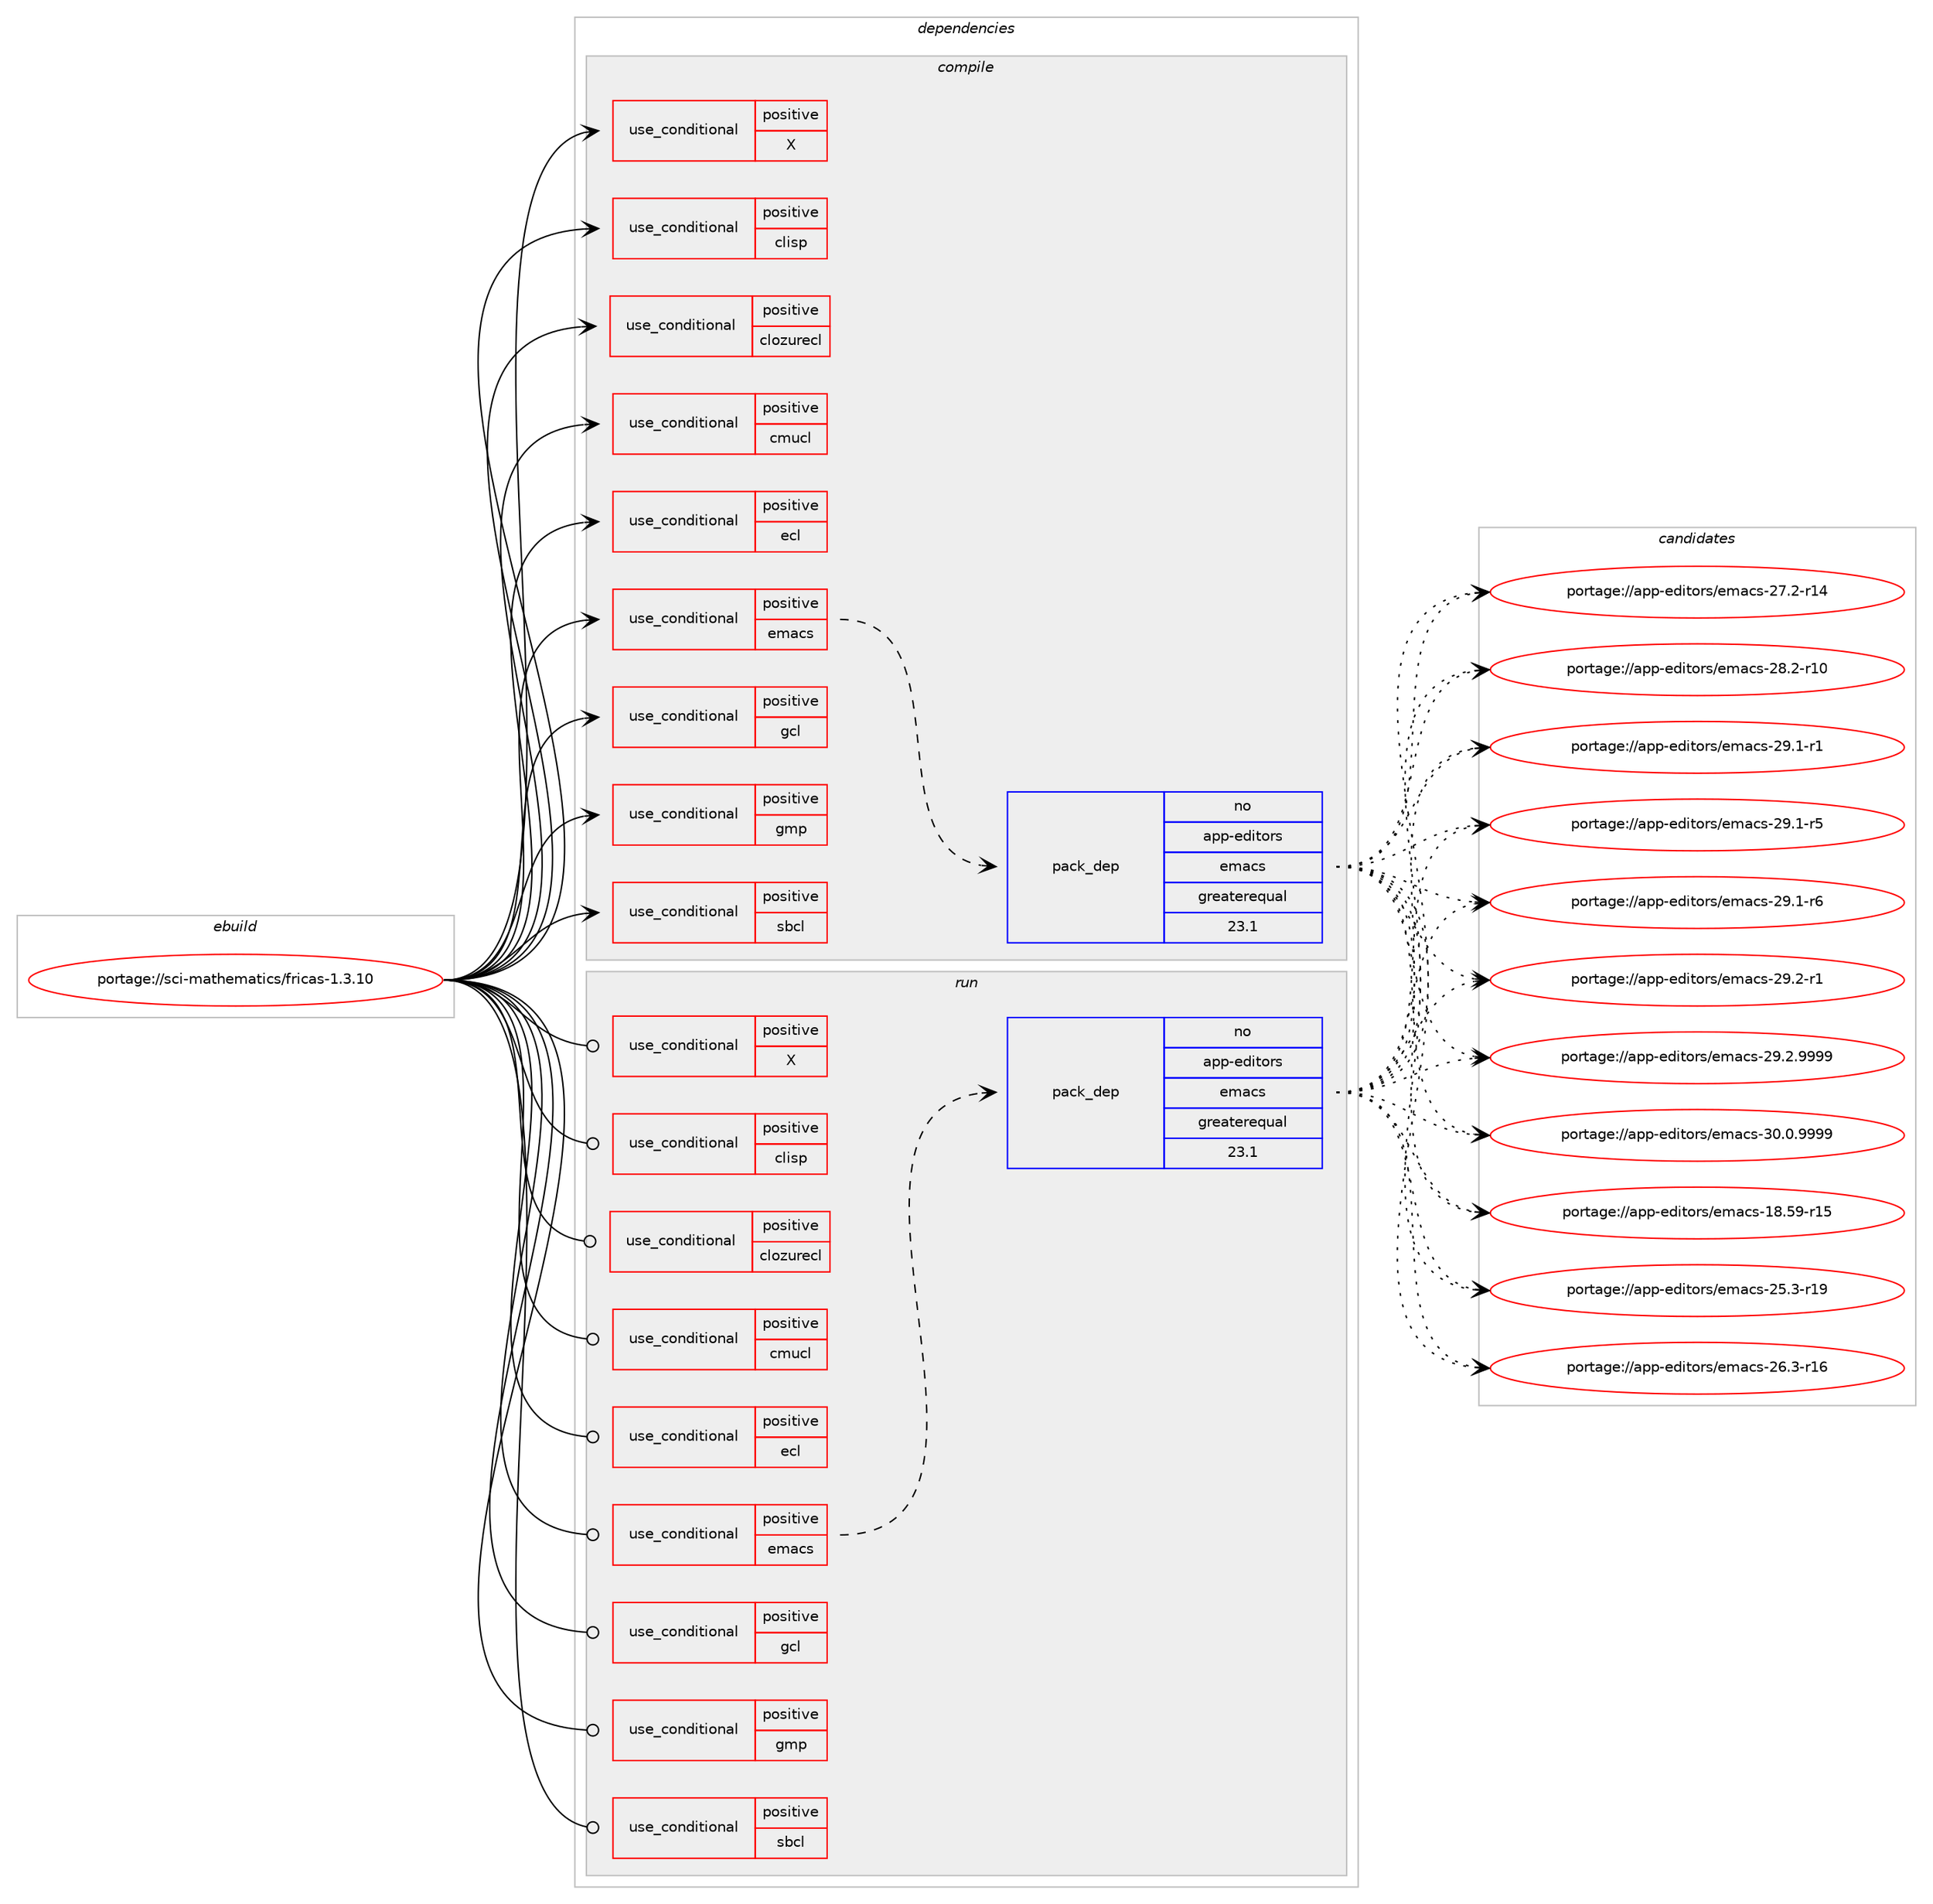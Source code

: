 digraph prolog {

# *************
# Graph options
# *************

newrank=true;
concentrate=true;
compound=true;
graph [rankdir=LR,fontname=Helvetica,fontsize=10,ranksep=1.5];#, ranksep=2.5, nodesep=0.2];
edge  [arrowhead=vee];
node  [fontname=Helvetica,fontsize=10];

# **********
# The ebuild
# **********

subgraph cluster_leftcol {
color=gray;
rank=same;
label=<<i>ebuild</i>>;
id [label="portage://sci-mathematics/fricas-1.3.10", color=red, width=4, href="../sci-mathematics/fricas-1.3.10.svg"];
}

# ****************
# The dependencies
# ****************

subgraph cluster_midcol {
color=gray;
label=<<i>dependencies</i>>;
subgraph cluster_compile {
fillcolor="#eeeeee";
style=filled;
label=<<i>compile</i>>;
subgraph cond11169 {
dependency16399 [label=<<TABLE BORDER="0" CELLBORDER="1" CELLSPACING="0" CELLPADDING="4"><TR><TD ROWSPAN="3" CELLPADDING="10">use_conditional</TD></TR><TR><TD>positive</TD></TR><TR><TD>X</TD></TR></TABLE>>, shape=none, color=red];
# *** BEGIN UNKNOWN DEPENDENCY TYPE (TODO) ***
# dependency16399 -> package_dependency(portage://sci-mathematics/fricas-1.3.10,install,no,x11-libs,libXpm,none,[,,],[],[])
# *** END UNKNOWN DEPENDENCY TYPE (TODO) ***

# *** BEGIN UNKNOWN DEPENDENCY TYPE (TODO) ***
# dependency16399 -> package_dependency(portage://sci-mathematics/fricas-1.3.10,install,no,x11-libs,libICE,none,[,,],[],[])
# *** END UNKNOWN DEPENDENCY TYPE (TODO) ***

}
id:e -> dependency16399:w [weight=20,style="solid",arrowhead="vee"];
subgraph cond11170 {
dependency16400 [label=<<TABLE BORDER="0" CELLBORDER="1" CELLSPACING="0" CELLPADDING="4"><TR><TD ROWSPAN="3" CELLPADDING="10">use_conditional</TD></TR><TR><TD>positive</TD></TR><TR><TD>clisp</TD></TR></TABLE>>, shape=none, color=red];
# *** BEGIN UNKNOWN DEPENDENCY TYPE (TODO) ***
# dependency16400 -> package_dependency(portage://sci-mathematics/fricas-1.3.10,install,no,dev-lisp,clisp,none,[,,],any_same_slot,[])
# *** END UNKNOWN DEPENDENCY TYPE (TODO) ***

}
id:e -> dependency16400:w [weight=20,style="solid",arrowhead="vee"];
subgraph cond11171 {
dependency16401 [label=<<TABLE BORDER="0" CELLBORDER="1" CELLSPACING="0" CELLPADDING="4"><TR><TD ROWSPAN="3" CELLPADDING="10">use_conditional</TD></TR><TR><TD>positive</TD></TR><TR><TD>clozurecl</TD></TR></TABLE>>, shape=none, color=red];
# *** BEGIN UNKNOWN DEPENDENCY TYPE (TODO) ***
# dependency16401 -> package_dependency(portage://sci-mathematics/fricas-1.3.10,install,no,dev-lisp,clozurecl,none,[,,],any_same_slot,[])
# *** END UNKNOWN DEPENDENCY TYPE (TODO) ***

}
id:e -> dependency16401:w [weight=20,style="solid",arrowhead="vee"];
subgraph cond11172 {
dependency16402 [label=<<TABLE BORDER="0" CELLBORDER="1" CELLSPACING="0" CELLPADDING="4"><TR><TD ROWSPAN="3" CELLPADDING="10">use_conditional</TD></TR><TR><TD>positive</TD></TR><TR><TD>cmucl</TD></TR></TABLE>>, shape=none, color=red];
# *** BEGIN UNKNOWN DEPENDENCY TYPE (TODO) ***
# dependency16402 -> package_dependency(portage://sci-mathematics/fricas-1.3.10,install,no,dev-lisp,cmucl,none,[,,],any_same_slot,[])
# *** END UNKNOWN DEPENDENCY TYPE (TODO) ***

}
id:e -> dependency16402:w [weight=20,style="solid",arrowhead="vee"];
subgraph cond11173 {
dependency16403 [label=<<TABLE BORDER="0" CELLBORDER="1" CELLSPACING="0" CELLPADDING="4"><TR><TD ROWSPAN="3" CELLPADDING="10">use_conditional</TD></TR><TR><TD>positive</TD></TR><TR><TD>ecl</TD></TR></TABLE>>, shape=none, color=red];
# *** BEGIN UNKNOWN DEPENDENCY TYPE (TODO) ***
# dependency16403 -> package_dependency(portage://sci-mathematics/fricas-1.3.10,install,no,dev-lisp,ecl,none,[,,],any_same_slot,[])
# *** END UNKNOWN DEPENDENCY TYPE (TODO) ***

}
id:e -> dependency16403:w [weight=20,style="solid",arrowhead="vee"];
subgraph cond11174 {
dependency16404 [label=<<TABLE BORDER="0" CELLBORDER="1" CELLSPACING="0" CELLPADDING="4"><TR><TD ROWSPAN="3" CELLPADDING="10">use_conditional</TD></TR><TR><TD>positive</TD></TR><TR><TD>emacs</TD></TR></TABLE>>, shape=none, color=red];
subgraph pack5067 {
dependency16405 [label=<<TABLE BORDER="0" CELLBORDER="1" CELLSPACING="0" CELLPADDING="4" WIDTH="220"><TR><TD ROWSPAN="6" CELLPADDING="30">pack_dep</TD></TR><TR><TD WIDTH="110">no</TD></TR><TR><TD>app-editors</TD></TR><TR><TD>emacs</TD></TR><TR><TD>greaterequal</TD></TR><TR><TD>23.1</TD></TR></TABLE>>, shape=none, color=blue];
}
dependency16404:e -> dependency16405:w [weight=20,style="dashed",arrowhead="vee"];
}
id:e -> dependency16404:w [weight=20,style="solid",arrowhead="vee"];
subgraph cond11175 {
dependency16406 [label=<<TABLE BORDER="0" CELLBORDER="1" CELLSPACING="0" CELLPADDING="4"><TR><TD ROWSPAN="3" CELLPADDING="10">use_conditional</TD></TR><TR><TD>positive</TD></TR><TR><TD>gcl</TD></TR></TABLE>>, shape=none, color=red];
# *** BEGIN UNKNOWN DEPENDENCY TYPE (TODO) ***
# dependency16406 -> package_dependency(portage://sci-mathematics/fricas-1.3.10,install,no,dev-lisp,gcl,none,[,,],any_same_slot,[])
# *** END UNKNOWN DEPENDENCY TYPE (TODO) ***

}
id:e -> dependency16406:w [weight=20,style="solid",arrowhead="vee"];
subgraph cond11176 {
dependency16407 [label=<<TABLE BORDER="0" CELLBORDER="1" CELLSPACING="0" CELLPADDING="4"><TR><TD ROWSPAN="3" CELLPADDING="10">use_conditional</TD></TR><TR><TD>positive</TD></TR><TR><TD>gmp</TD></TR></TABLE>>, shape=none, color=red];
# *** BEGIN UNKNOWN DEPENDENCY TYPE (TODO) ***
# dependency16407 -> package_dependency(portage://sci-mathematics/fricas-1.3.10,install,no,dev-libs,gmp,none,[,,],any_same_slot,[])
# *** END UNKNOWN DEPENDENCY TYPE (TODO) ***

}
id:e -> dependency16407:w [weight=20,style="solid",arrowhead="vee"];
subgraph cond11177 {
dependency16408 [label=<<TABLE BORDER="0" CELLBORDER="1" CELLSPACING="0" CELLPADDING="4"><TR><TD ROWSPAN="3" CELLPADDING="10">use_conditional</TD></TR><TR><TD>positive</TD></TR><TR><TD>sbcl</TD></TR></TABLE>>, shape=none, color=red];
# *** BEGIN UNKNOWN DEPENDENCY TYPE (TODO) ***
# dependency16408 -> package_dependency(portage://sci-mathematics/fricas-1.3.10,install,no,dev-lisp,sbcl,none,[,,],any_same_slot,[])
# *** END UNKNOWN DEPENDENCY TYPE (TODO) ***

}
id:e -> dependency16408:w [weight=20,style="solid",arrowhead="vee"];
}
subgraph cluster_compileandrun {
fillcolor="#eeeeee";
style=filled;
label=<<i>compile and run</i>>;
}
subgraph cluster_run {
fillcolor="#eeeeee";
style=filled;
label=<<i>run</i>>;
subgraph cond11178 {
dependency16409 [label=<<TABLE BORDER="0" CELLBORDER="1" CELLSPACING="0" CELLPADDING="4"><TR><TD ROWSPAN="3" CELLPADDING="10">use_conditional</TD></TR><TR><TD>positive</TD></TR><TR><TD>X</TD></TR></TABLE>>, shape=none, color=red];
# *** BEGIN UNKNOWN DEPENDENCY TYPE (TODO) ***
# dependency16409 -> package_dependency(portage://sci-mathematics/fricas-1.3.10,run,no,x11-libs,libXpm,none,[,,],[],[])
# *** END UNKNOWN DEPENDENCY TYPE (TODO) ***

# *** BEGIN UNKNOWN DEPENDENCY TYPE (TODO) ***
# dependency16409 -> package_dependency(portage://sci-mathematics/fricas-1.3.10,run,no,x11-libs,libICE,none,[,,],[],[])
# *** END UNKNOWN DEPENDENCY TYPE (TODO) ***

}
id:e -> dependency16409:w [weight=20,style="solid",arrowhead="odot"];
subgraph cond11179 {
dependency16410 [label=<<TABLE BORDER="0" CELLBORDER="1" CELLSPACING="0" CELLPADDING="4"><TR><TD ROWSPAN="3" CELLPADDING="10">use_conditional</TD></TR><TR><TD>positive</TD></TR><TR><TD>clisp</TD></TR></TABLE>>, shape=none, color=red];
# *** BEGIN UNKNOWN DEPENDENCY TYPE (TODO) ***
# dependency16410 -> package_dependency(portage://sci-mathematics/fricas-1.3.10,run,no,dev-lisp,clisp,none,[,,],any_same_slot,[])
# *** END UNKNOWN DEPENDENCY TYPE (TODO) ***

}
id:e -> dependency16410:w [weight=20,style="solid",arrowhead="odot"];
subgraph cond11180 {
dependency16411 [label=<<TABLE BORDER="0" CELLBORDER="1" CELLSPACING="0" CELLPADDING="4"><TR><TD ROWSPAN="3" CELLPADDING="10">use_conditional</TD></TR><TR><TD>positive</TD></TR><TR><TD>clozurecl</TD></TR></TABLE>>, shape=none, color=red];
# *** BEGIN UNKNOWN DEPENDENCY TYPE (TODO) ***
# dependency16411 -> package_dependency(portage://sci-mathematics/fricas-1.3.10,run,no,dev-lisp,clozurecl,none,[,,],any_same_slot,[])
# *** END UNKNOWN DEPENDENCY TYPE (TODO) ***

}
id:e -> dependency16411:w [weight=20,style="solid",arrowhead="odot"];
subgraph cond11181 {
dependency16412 [label=<<TABLE BORDER="0" CELLBORDER="1" CELLSPACING="0" CELLPADDING="4"><TR><TD ROWSPAN="3" CELLPADDING="10">use_conditional</TD></TR><TR><TD>positive</TD></TR><TR><TD>cmucl</TD></TR></TABLE>>, shape=none, color=red];
# *** BEGIN UNKNOWN DEPENDENCY TYPE (TODO) ***
# dependency16412 -> package_dependency(portage://sci-mathematics/fricas-1.3.10,run,no,dev-lisp,cmucl,none,[,,],any_same_slot,[])
# *** END UNKNOWN DEPENDENCY TYPE (TODO) ***

}
id:e -> dependency16412:w [weight=20,style="solid",arrowhead="odot"];
subgraph cond11182 {
dependency16413 [label=<<TABLE BORDER="0" CELLBORDER="1" CELLSPACING="0" CELLPADDING="4"><TR><TD ROWSPAN="3" CELLPADDING="10">use_conditional</TD></TR><TR><TD>positive</TD></TR><TR><TD>ecl</TD></TR></TABLE>>, shape=none, color=red];
# *** BEGIN UNKNOWN DEPENDENCY TYPE (TODO) ***
# dependency16413 -> package_dependency(portage://sci-mathematics/fricas-1.3.10,run,no,dev-lisp,ecl,none,[,,],any_same_slot,[])
# *** END UNKNOWN DEPENDENCY TYPE (TODO) ***

}
id:e -> dependency16413:w [weight=20,style="solid",arrowhead="odot"];
subgraph cond11183 {
dependency16414 [label=<<TABLE BORDER="0" CELLBORDER="1" CELLSPACING="0" CELLPADDING="4"><TR><TD ROWSPAN="3" CELLPADDING="10">use_conditional</TD></TR><TR><TD>positive</TD></TR><TR><TD>emacs</TD></TR></TABLE>>, shape=none, color=red];
subgraph pack5068 {
dependency16415 [label=<<TABLE BORDER="0" CELLBORDER="1" CELLSPACING="0" CELLPADDING="4" WIDTH="220"><TR><TD ROWSPAN="6" CELLPADDING="30">pack_dep</TD></TR><TR><TD WIDTH="110">no</TD></TR><TR><TD>app-editors</TD></TR><TR><TD>emacs</TD></TR><TR><TD>greaterequal</TD></TR><TR><TD>23.1</TD></TR></TABLE>>, shape=none, color=blue];
}
dependency16414:e -> dependency16415:w [weight=20,style="dashed",arrowhead="vee"];
}
id:e -> dependency16414:w [weight=20,style="solid",arrowhead="odot"];
subgraph cond11184 {
dependency16416 [label=<<TABLE BORDER="0" CELLBORDER="1" CELLSPACING="0" CELLPADDING="4"><TR><TD ROWSPAN="3" CELLPADDING="10">use_conditional</TD></TR><TR><TD>positive</TD></TR><TR><TD>gcl</TD></TR></TABLE>>, shape=none, color=red];
# *** BEGIN UNKNOWN DEPENDENCY TYPE (TODO) ***
# dependency16416 -> package_dependency(portage://sci-mathematics/fricas-1.3.10,run,no,dev-lisp,gcl,none,[,,],any_same_slot,[])
# *** END UNKNOWN DEPENDENCY TYPE (TODO) ***

}
id:e -> dependency16416:w [weight=20,style="solid",arrowhead="odot"];
subgraph cond11185 {
dependency16417 [label=<<TABLE BORDER="0" CELLBORDER="1" CELLSPACING="0" CELLPADDING="4"><TR><TD ROWSPAN="3" CELLPADDING="10">use_conditional</TD></TR><TR><TD>positive</TD></TR><TR><TD>gmp</TD></TR></TABLE>>, shape=none, color=red];
# *** BEGIN UNKNOWN DEPENDENCY TYPE (TODO) ***
# dependency16417 -> package_dependency(portage://sci-mathematics/fricas-1.3.10,run,no,dev-libs,gmp,none,[,,],any_same_slot,[])
# *** END UNKNOWN DEPENDENCY TYPE (TODO) ***

}
id:e -> dependency16417:w [weight=20,style="solid",arrowhead="odot"];
subgraph cond11186 {
dependency16418 [label=<<TABLE BORDER="0" CELLBORDER="1" CELLSPACING="0" CELLPADDING="4"><TR><TD ROWSPAN="3" CELLPADDING="10">use_conditional</TD></TR><TR><TD>positive</TD></TR><TR><TD>sbcl</TD></TR></TABLE>>, shape=none, color=red];
# *** BEGIN UNKNOWN DEPENDENCY TYPE (TODO) ***
# dependency16418 -> package_dependency(portage://sci-mathematics/fricas-1.3.10,run,no,dev-lisp,sbcl,none,[,,],any_same_slot,[])
# *** END UNKNOWN DEPENDENCY TYPE (TODO) ***

}
id:e -> dependency16418:w [weight=20,style="solid",arrowhead="odot"];
}
}

# **************
# The candidates
# **************

subgraph cluster_choices {
rank=same;
color=gray;
label=<<i>candidates</i>>;

subgraph choice5067 {
color=black;
nodesep=1;
choice9711211245101100105116111114115471011099799115454956465357451144953 [label="portage://app-editors/emacs-18.59-r15", color=red, width=4,href="../app-editors/emacs-18.59-r15.svg"];
choice97112112451011001051161111141154710110997991154550534651451144957 [label="portage://app-editors/emacs-25.3-r19", color=red, width=4,href="../app-editors/emacs-25.3-r19.svg"];
choice97112112451011001051161111141154710110997991154550544651451144954 [label="portage://app-editors/emacs-26.3-r16", color=red, width=4,href="../app-editors/emacs-26.3-r16.svg"];
choice97112112451011001051161111141154710110997991154550554650451144952 [label="portage://app-editors/emacs-27.2-r14", color=red, width=4,href="../app-editors/emacs-27.2-r14.svg"];
choice97112112451011001051161111141154710110997991154550564650451144948 [label="portage://app-editors/emacs-28.2-r10", color=red, width=4,href="../app-editors/emacs-28.2-r10.svg"];
choice971121124510110010511611111411547101109979911545505746494511449 [label="portage://app-editors/emacs-29.1-r1", color=red, width=4,href="../app-editors/emacs-29.1-r1.svg"];
choice971121124510110010511611111411547101109979911545505746494511453 [label="portage://app-editors/emacs-29.1-r5", color=red, width=4,href="../app-editors/emacs-29.1-r5.svg"];
choice971121124510110010511611111411547101109979911545505746494511454 [label="portage://app-editors/emacs-29.1-r6", color=red, width=4,href="../app-editors/emacs-29.1-r6.svg"];
choice971121124510110010511611111411547101109979911545505746504511449 [label="portage://app-editors/emacs-29.2-r1", color=red, width=4,href="../app-editors/emacs-29.2-r1.svg"];
choice971121124510110010511611111411547101109979911545505746504657575757 [label="portage://app-editors/emacs-29.2.9999", color=red, width=4,href="../app-editors/emacs-29.2.9999.svg"];
choice971121124510110010511611111411547101109979911545514846484657575757 [label="portage://app-editors/emacs-30.0.9999", color=red, width=4,href="../app-editors/emacs-30.0.9999.svg"];
dependency16405:e -> choice9711211245101100105116111114115471011099799115454956465357451144953:w [style=dotted,weight="100"];
dependency16405:e -> choice97112112451011001051161111141154710110997991154550534651451144957:w [style=dotted,weight="100"];
dependency16405:e -> choice97112112451011001051161111141154710110997991154550544651451144954:w [style=dotted,weight="100"];
dependency16405:e -> choice97112112451011001051161111141154710110997991154550554650451144952:w [style=dotted,weight="100"];
dependency16405:e -> choice97112112451011001051161111141154710110997991154550564650451144948:w [style=dotted,weight="100"];
dependency16405:e -> choice971121124510110010511611111411547101109979911545505746494511449:w [style=dotted,weight="100"];
dependency16405:e -> choice971121124510110010511611111411547101109979911545505746494511453:w [style=dotted,weight="100"];
dependency16405:e -> choice971121124510110010511611111411547101109979911545505746494511454:w [style=dotted,weight="100"];
dependency16405:e -> choice971121124510110010511611111411547101109979911545505746504511449:w [style=dotted,weight="100"];
dependency16405:e -> choice971121124510110010511611111411547101109979911545505746504657575757:w [style=dotted,weight="100"];
dependency16405:e -> choice971121124510110010511611111411547101109979911545514846484657575757:w [style=dotted,weight="100"];
}
subgraph choice5068 {
color=black;
nodesep=1;
choice9711211245101100105116111114115471011099799115454956465357451144953 [label="portage://app-editors/emacs-18.59-r15", color=red, width=4,href="../app-editors/emacs-18.59-r15.svg"];
choice97112112451011001051161111141154710110997991154550534651451144957 [label="portage://app-editors/emacs-25.3-r19", color=red, width=4,href="../app-editors/emacs-25.3-r19.svg"];
choice97112112451011001051161111141154710110997991154550544651451144954 [label="portage://app-editors/emacs-26.3-r16", color=red, width=4,href="../app-editors/emacs-26.3-r16.svg"];
choice97112112451011001051161111141154710110997991154550554650451144952 [label="portage://app-editors/emacs-27.2-r14", color=red, width=4,href="../app-editors/emacs-27.2-r14.svg"];
choice97112112451011001051161111141154710110997991154550564650451144948 [label="portage://app-editors/emacs-28.2-r10", color=red, width=4,href="../app-editors/emacs-28.2-r10.svg"];
choice971121124510110010511611111411547101109979911545505746494511449 [label="portage://app-editors/emacs-29.1-r1", color=red, width=4,href="../app-editors/emacs-29.1-r1.svg"];
choice971121124510110010511611111411547101109979911545505746494511453 [label="portage://app-editors/emacs-29.1-r5", color=red, width=4,href="../app-editors/emacs-29.1-r5.svg"];
choice971121124510110010511611111411547101109979911545505746494511454 [label="portage://app-editors/emacs-29.1-r6", color=red, width=4,href="../app-editors/emacs-29.1-r6.svg"];
choice971121124510110010511611111411547101109979911545505746504511449 [label="portage://app-editors/emacs-29.2-r1", color=red, width=4,href="../app-editors/emacs-29.2-r1.svg"];
choice971121124510110010511611111411547101109979911545505746504657575757 [label="portage://app-editors/emacs-29.2.9999", color=red, width=4,href="../app-editors/emacs-29.2.9999.svg"];
choice971121124510110010511611111411547101109979911545514846484657575757 [label="portage://app-editors/emacs-30.0.9999", color=red, width=4,href="../app-editors/emacs-30.0.9999.svg"];
dependency16415:e -> choice9711211245101100105116111114115471011099799115454956465357451144953:w [style=dotted,weight="100"];
dependency16415:e -> choice97112112451011001051161111141154710110997991154550534651451144957:w [style=dotted,weight="100"];
dependency16415:e -> choice97112112451011001051161111141154710110997991154550544651451144954:w [style=dotted,weight="100"];
dependency16415:e -> choice97112112451011001051161111141154710110997991154550554650451144952:w [style=dotted,weight="100"];
dependency16415:e -> choice97112112451011001051161111141154710110997991154550564650451144948:w [style=dotted,weight="100"];
dependency16415:e -> choice971121124510110010511611111411547101109979911545505746494511449:w [style=dotted,weight="100"];
dependency16415:e -> choice971121124510110010511611111411547101109979911545505746494511453:w [style=dotted,weight="100"];
dependency16415:e -> choice971121124510110010511611111411547101109979911545505746494511454:w [style=dotted,weight="100"];
dependency16415:e -> choice971121124510110010511611111411547101109979911545505746504511449:w [style=dotted,weight="100"];
dependency16415:e -> choice971121124510110010511611111411547101109979911545505746504657575757:w [style=dotted,weight="100"];
dependency16415:e -> choice971121124510110010511611111411547101109979911545514846484657575757:w [style=dotted,weight="100"];
}
}

}
